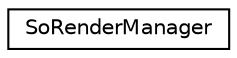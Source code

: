 digraph "Graphical Class Hierarchy"
{
 // LATEX_PDF_SIZE
  edge [fontname="Helvetica",fontsize="10",labelfontname="Helvetica",labelfontsize="10"];
  node [fontname="Helvetica",fontsize="10",shape=record];
  rankdir="LR";
  Node0 [label="SoRenderManager",height=0.2,width=0.4,color="black", fillcolor="white", style="filled",URL="$classSoRenderManager.html",tooltip="The SoRenderManager class is used for controlling the rendering of a scene graph."];
}
